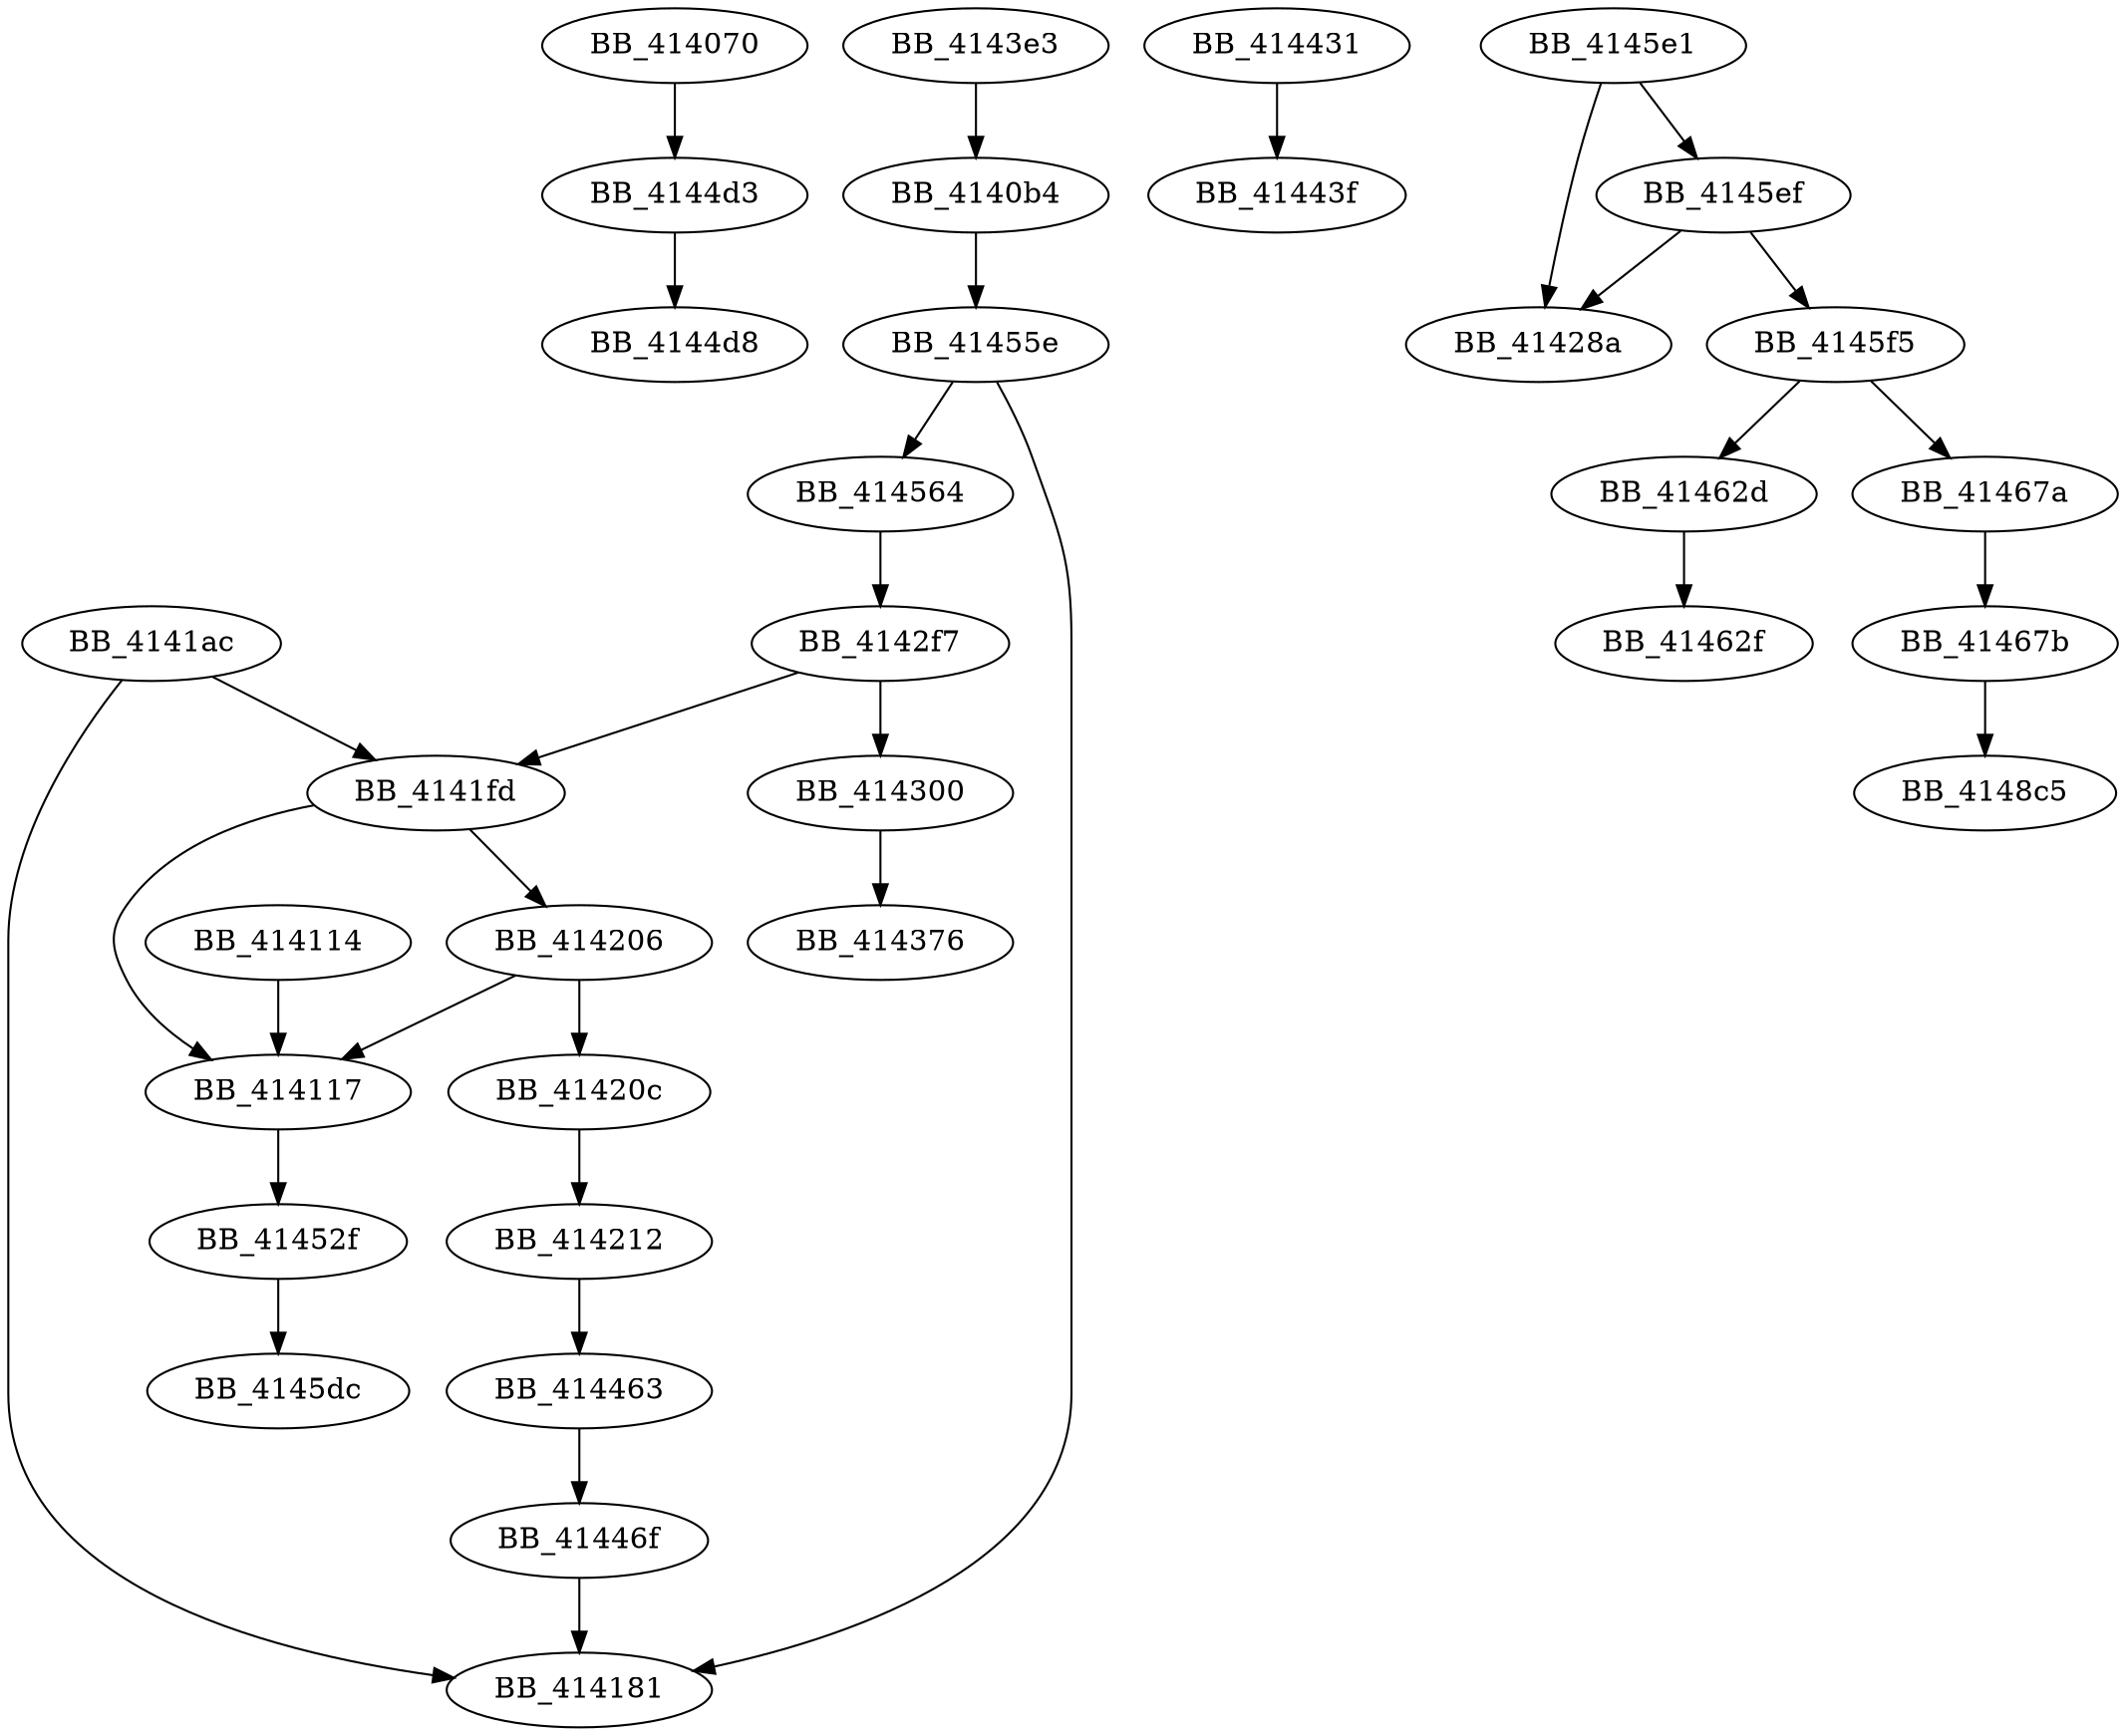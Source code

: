 DiGraph sub_414070{
BB_414070->BB_4144d3
BB_4140b4->BB_41455e
BB_414114->BB_414117
BB_414117->BB_41452f
BB_4141ac->BB_414181
BB_4141ac->BB_4141fd
BB_4141fd->BB_414117
BB_4141fd->BB_414206
BB_414206->BB_414117
BB_414206->BB_41420c
BB_41420c->BB_414212
BB_414212->BB_414463
BB_4142f7->BB_4141fd
BB_4142f7->BB_414300
BB_414300->BB_414376
BB_4143e3->BB_4140b4
BB_414431->BB_41443f
BB_414463->BB_41446f
BB_41446f->BB_414181
BB_4144d3->BB_4144d8
BB_41452f->BB_4145dc
BB_41455e->BB_414181
BB_41455e->BB_414564
BB_414564->BB_4142f7
BB_4145e1->BB_41428a
BB_4145e1->BB_4145ef
BB_4145ef->BB_41428a
BB_4145ef->BB_4145f5
BB_4145f5->BB_41462d
BB_4145f5->BB_41467a
BB_41462d->BB_41462f
BB_41467a->BB_41467b
BB_41467b->BB_4148c5
}
